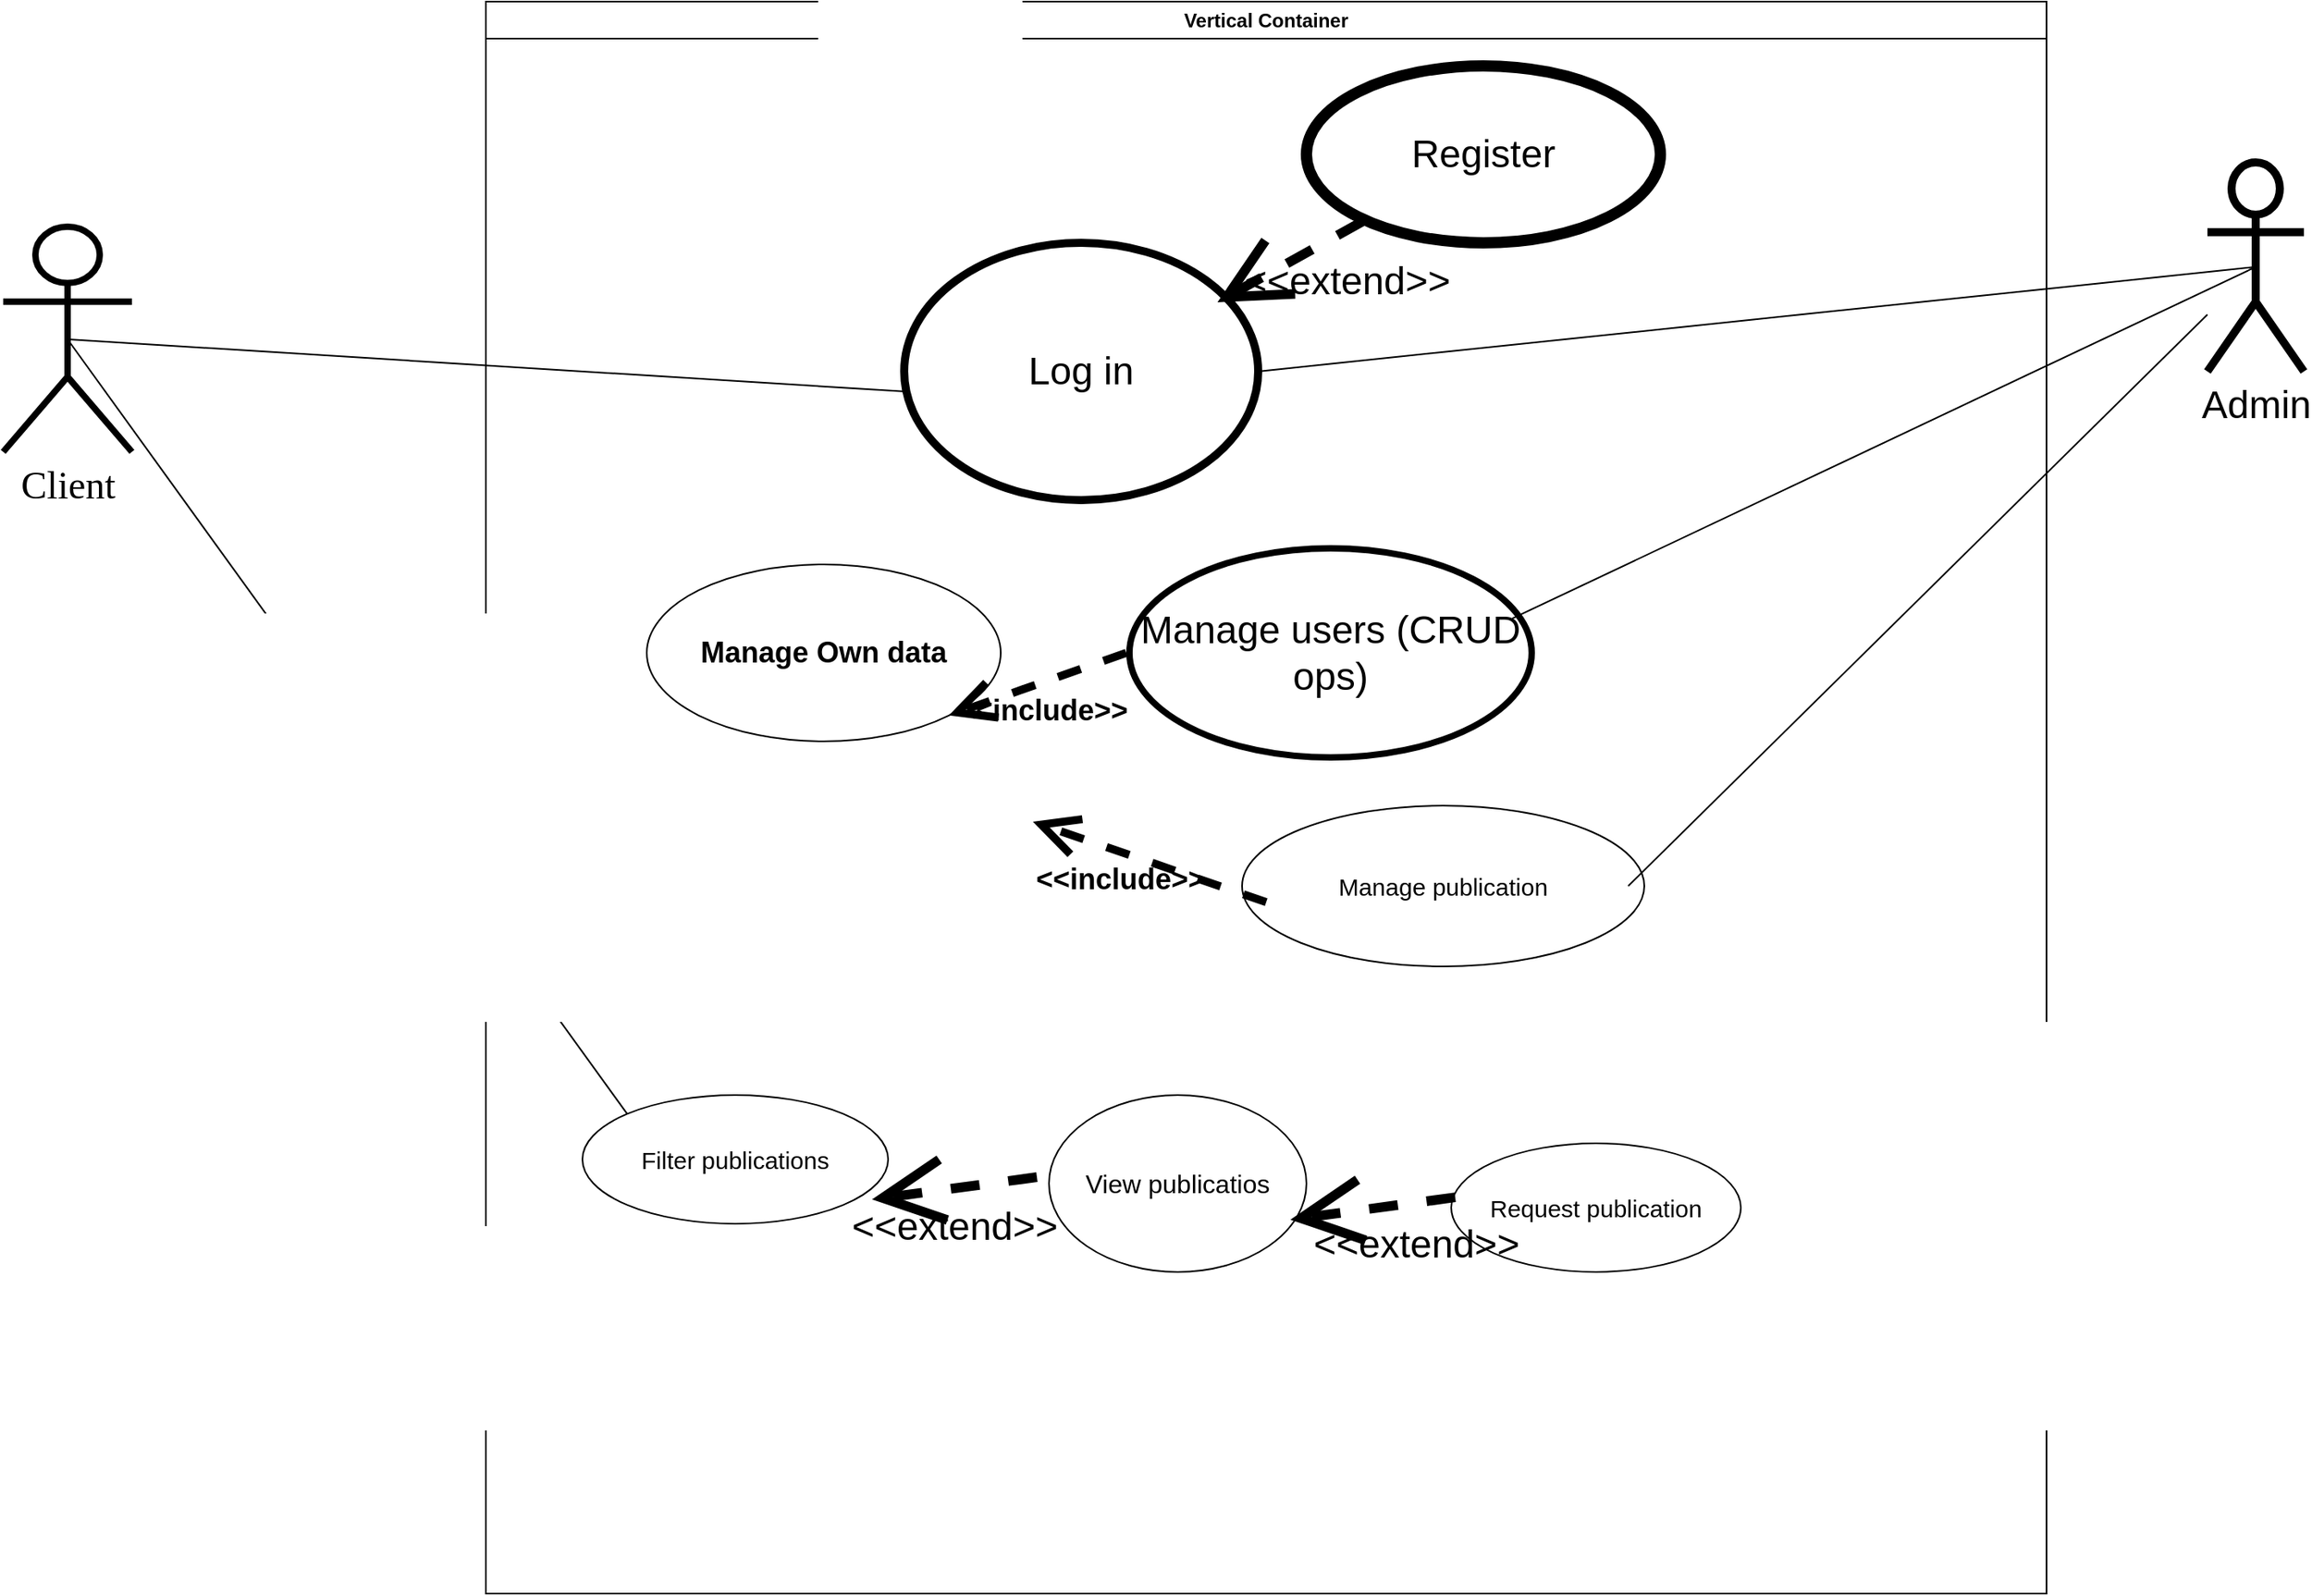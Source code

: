 <mxfile version="26.1.1">
  <diagram name="Page-1" id="VRi3XIfxqkQQI7xMkuqg">
    <mxGraphModel dx="1588" dy="1719" grid="1" gridSize="10" guides="1" tooltips="1" connect="1" arrows="1" fold="1" page="1" pageScale="1" pageWidth="1169" pageHeight="827" math="0" shadow="0">
      <root>
        <mxCell id="0" />
        <mxCell id="1" parent="0" />
        <mxCell id="XSoBLDAF2X4YTmIJwsgC-1" value="&lt;font face=&quot;Lucida Console&quot; style=&quot;font-size: 24px;&quot;&gt;Client&lt;/font&gt;" style="shape=umlActor;verticalLabelPosition=bottom;verticalAlign=top;html=1;outlineConnect=0;strokeWidth=4;" vertex="1" parent="1">
          <mxGeometry x="70" y="70" width="80" height="140" as="geometry" />
        </mxCell>
        <mxCell id="XSoBLDAF2X4YTmIJwsgC-4" value="Vertical Container" style="swimlane;whiteSpace=wrap;html=1;" vertex="1" parent="1">
          <mxGeometry x="370" y="-70" width="970" height="990" as="geometry" />
        </mxCell>
        <mxCell id="XSoBLDAF2X4YTmIJwsgC-6" value="&lt;font style=&quot;font-size: 24px;&quot;&gt;Log in&lt;/font&gt;" style="ellipse;whiteSpace=wrap;html=1;strokeWidth=5;" vertex="1" parent="XSoBLDAF2X4YTmIJwsgC-4">
          <mxGeometry x="260" y="150" width="220" height="160" as="geometry" />
        </mxCell>
        <mxCell id="XSoBLDAF2X4YTmIJwsgC-7" value="&lt;font style=&quot;font-size: 24px;&quot;&gt;Register&lt;/font&gt;" style="ellipse;whiteSpace=wrap;html=1;strokeWidth=7;" vertex="1" parent="XSoBLDAF2X4YTmIJwsgC-4">
          <mxGeometry x="510" y="40" width="220" height="110" as="geometry" />
        </mxCell>
        <mxCell id="XSoBLDAF2X4YTmIJwsgC-15" value="&lt;font style=&quot;font-size: 24px;&quot;&gt;&amp;lt;&amp;lt;extend&amp;gt;&amp;gt;&lt;/font&gt;" style="edgeStyle=none;html=1;startArrow=open;endArrow=none;startSize=32;verticalAlign=bottom;dashed=1;labelBackgroundColor=none;rounded=0;endSize=10;jumpSize=15;strokeWidth=6;exitX=0.885;exitY=0.231;exitDx=0;exitDy=0;exitPerimeter=0;" edge="1" parent="XSoBLDAF2X4YTmIJwsgC-4" source="XSoBLDAF2X4YTmIJwsgC-6" target="XSoBLDAF2X4YTmIJwsgC-7">
          <mxGeometry x="0.321" y="-43" width="160" relative="1" as="geometry">
            <mxPoint x="490" y="200" as="sourcePoint" />
            <mxPoint x="524.998" y="70.002" as="targetPoint" />
            <Array as="points" />
            <mxPoint x="-1" as="offset" />
          </mxGeometry>
        </mxCell>
        <mxCell id="XSoBLDAF2X4YTmIJwsgC-23" value="&lt;font style=&quot;font-size: 24px;&quot;&gt;Manage users (CRUD ops)&lt;/font&gt;" style="ellipse;whiteSpace=wrap;html=1;strokeWidth=4;perimeterSpacing=2;" vertex="1" parent="XSoBLDAF2X4YTmIJwsgC-4">
          <mxGeometry x="400" y="340" width="250" height="130" as="geometry" />
        </mxCell>
        <mxCell id="XSoBLDAF2X4YTmIJwsgC-42" value="&lt;font style=&quot;font-size: 18px;&quot;&gt;&lt;b&gt;Manage Own data&lt;/b&gt;&lt;/font&gt;" style="ellipse;whiteSpace=wrap;html=1;" vertex="1" parent="XSoBLDAF2X4YTmIJwsgC-4">
          <mxGeometry x="100" y="350" width="220" height="110" as="geometry" />
        </mxCell>
        <mxCell id="XSoBLDAF2X4YTmIJwsgC-48" value="&lt;b&gt;&lt;font style=&quot;font-size: 18px;&quot;&gt;&amp;lt;&amp;lt;include&amp;gt;&amp;gt;&lt;/font&gt;&lt;/b&gt;" style="html=1;verticalAlign=bottom;labelBackgroundColor=none;endArrow=open;endFill=0;dashed=1;rounded=0;entryX=1;entryY=1;entryDx=0;entryDy=0;endSize=18;startSize=4;fontSize=17;jumpSize=40;targetPerimeterSpacing=7;sourcePerimeterSpacing=1;strokeWidth=5;exitX=0;exitY=0.5;exitDx=0;exitDy=0;" edge="1" parent="XSoBLDAF2X4YTmIJwsgC-4" source="XSoBLDAF2X4YTmIJwsgC-23" target="XSoBLDAF2X4YTmIJwsgC-42">
          <mxGeometry x="0.138" y="30" width="160" relative="1" as="geometry">
            <mxPoint x="360" y="560" as="sourcePoint" />
            <mxPoint x="440" y="560" as="targetPoint" />
            <mxPoint x="1" as="offset" />
          </mxGeometry>
        </mxCell>
        <mxCell id="XSoBLDAF2X4YTmIJwsgC-50" value="&lt;font style=&quot;font-size: 15px;&quot;&gt;Filter publications&lt;/font&gt;" style="ellipse;whiteSpace=wrap;html=1;" vertex="1" parent="XSoBLDAF2X4YTmIJwsgC-4">
          <mxGeometry x="60" y="680" width="190" height="80" as="geometry" />
        </mxCell>
        <mxCell id="XSoBLDAF2X4YTmIJwsgC-51" value="&lt;font style=&quot;font-size: 16px;&quot;&gt;View publicatios&lt;/font&gt;" style="ellipse;whiteSpace=wrap;html=1;" vertex="1" parent="XSoBLDAF2X4YTmIJwsgC-4">
          <mxGeometry x="350" y="680" width="160" height="110" as="geometry" />
        </mxCell>
        <mxCell id="XSoBLDAF2X4YTmIJwsgC-53" value="&lt;font style=&quot;font-size: 15px;&quot;&gt;Request publication&lt;/font&gt;" style="ellipse;whiteSpace=wrap;html=1;" vertex="1" parent="XSoBLDAF2X4YTmIJwsgC-4">
          <mxGeometry x="600" y="710" width="180" height="80" as="geometry" />
        </mxCell>
        <mxCell id="XSoBLDAF2X4YTmIJwsgC-58" value="&lt;font style=&quot;font-size: 24px;&quot;&gt;&amp;lt;&amp;lt;extend&amp;gt;&amp;gt;&lt;/font&gt;" style="edgeStyle=none;html=1;startArrow=open;endArrow=none;startSize=32;verticalAlign=bottom;dashed=1;labelBackgroundColor=none;rounded=0;endSize=10;jumpSize=15;strokeWidth=6;" edge="1" parent="XSoBLDAF2X4YTmIJwsgC-4">
          <mxGeometry x="0.321" y="-43" width="160" relative="1" as="geometry">
            <mxPoint x="500" y="757.45" as="sourcePoint" />
            <mxPoint x="609.999" y="742.556" as="targetPoint" />
            <Array as="points" />
            <mxPoint x="-1" as="offset" />
          </mxGeometry>
        </mxCell>
        <mxCell id="XSoBLDAF2X4YTmIJwsgC-59" value="&lt;font style=&quot;font-size: 24px;&quot;&gt;&amp;lt;&amp;lt;extend&amp;gt;&amp;gt;&lt;/font&gt;" style="edgeStyle=none;html=1;startArrow=open;endArrow=none;startSize=32;verticalAlign=bottom;dashed=1;labelBackgroundColor=none;rounded=0;endSize=10;jumpSize=15;strokeWidth=6;" edge="1" parent="XSoBLDAF2X4YTmIJwsgC-4">
          <mxGeometry x="-0.192" y="-42" width="160" relative="1" as="geometry">
            <mxPoint x="240" y="744.89" as="sourcePoint" />
            <mxPoint x="349.999" y="729.996" as="targetPoint" />
            <Array as="points" />
            <mxPoint x="1" y="-1" as="offset" />
          </mxGeometry>
        </mxCell>
        <mxCell id="XSoBLDAF2X4YTmIJwsgC-60" value="&lt;font style=&quot;font-size: 15px;&quot;&gt;Manage publication&lt;/font&gt;" style="ellipse;whiteSpace=wrap;html=1;" vertex="1" parent="XSoBLDAF2X4YTmIJwsgC-4">
          <mxGeometry x="470" y="500" width="250" height="100" as="geometry" />
        </mxCell>
        <mxCell id="XSoBLDAF2X4YTmIJwsgC-61" value="&lt;b&gt;&lt;font style=&quot;font-size: 18px;&quot;&gt;&amp;lt;&amp;lt;include&amp;gt;&amp;gt;&lt;/font&gt;&lt;/b&gt;" style="html=1;verticalAlign=bottom;labelBackgroundColor=none;endArrow=open;endFill=0;dashed=1;rounded=0;endSize=18;startSize=4;fontSize=17;jumpSize=40;targetPerimeterSpacing=7;sourcePerimeterSpacing=1;strokeWidth=5;exitX=0;exitY=0.5;exitDx=0;exitDy=0;" edge="1" parent="XSoBLDAF2X4YTmIJwsgC-4">
          <mxGeometry x="0.138" y="30" width="160" relative="1" as="geometry">
            <mxPoint x="485" y="560" as="sourcePoint" />
            <mxPoint x="340" y="510" as="targetPoint" />
            <mxPoint x="1" as="offset" />
          </mxGeometry>
        </mxCell>
        <mxCell id="XSoBLDAF2X4YTmIJwsgC-66" value="" style="endArrow=none;html=1;rounded=0;" edge="1" parent="XSoBLDAF2X4YTmIJwsgC-4" target="XSoBLDAF2X4YTmIJwsgC-5">
          <mxGeometry width="50" height="50" relative="1" as="geometry">
            <mxPoint x="710" y="550" as="sourcePoint" />
            <mxPoint x="760" y="500" as="targetPoint" />
          </mxGeometry>
        </mxCell>
        <mxCell id="XSoBLDAF2X4YTmIJwsgC-5" value="&lt;font style=&quot;font-size: 24px;&quot;&gt;Admin&lt;/font&gt;" style="shape=umlActor;verticalLabelPosition=bottom;verticalAlign=top;html=1;outlineConnect=0;strokeWidth=5;" vertex="1" parent="1">
          <mxGeometry x="1440" y="30" width="60" height="130" as="geometry" />
        </mxCell>
        <mxCell id="XSoBLDAF2X4YTmIJwsgC-19" value="" style="endArrow=none;html=1;rounded=0;entryX=0.015;entryY=0.579;entryDx=0;entryDy=0;exitX=0.5;exitY=0.5;exitDx=0;exitDy=0;exitPerimeter=0;entryPerimeter=0;" edge="1" parent="1" source="XSoBLDAF2X4YTmIJwsgC-1" target="XSoBLDAF2X4YTmIJwsgC-6">
          <mxGeometry width="50" height="50" relative="1" as="geometry">
            <mxPoint x="300" y="340" as="sourcePoint" />
            <mxPoint x="350" y="290" as="targetPoint" />
          </mxGeometry>
        </mxCell>
        <mxCell id="XSoBLDAF2X4YTmIJwsgC-22" value="" style="endArrow=none;html=1;rounded=0;exitX=1;exitY=0.5;exitDx=0;exitDy=0;entryX=0.5;entryY=0.5;entryDx=0;entryDy=0;entryPerimeter=0;" edge="1" parent="1" source="XSoBLDAF2X4YTmIJwsgC-6" target="XSoBLDAF2X4YTmIJwsgC-5">
          <mxGeometry width="50" height="50" relative="1" as="geometry">
            <mxPoint x="910" y="310" as="sourcePoint" />
            <mxPoint x="960" y="260" as="targetPoint" />
            <Array as="points" />
          </mxGeometry>
        </mxCell>
        <mxCell id="XSoBLDAF2X4YTmIJwsgC-25" value="" style="endArrow=none;html=1;rounded=0;exitX=0.945;exitY=0.34;exitDx=0;exitDy=0;exitPerimeter=0;entryX=0.5;entryY=0.5;entryDx=0;entryDy=0;entryPerimeter=0;" edge="1" parent="1" source="XSoBLDAF2X4YTmIJwsgC-23" target="XSoBLDAF2X4YTmIJwsgC-5">
          <mxGeometry width="50" height="50" relative="1" as="geometry">
            <mxPoint x="1120" y="420" as="sourcePoint" />
            <mxPoint x="1170" y="370" as="targetPoint" />
          </mxGeometry>
        </mxCell>
        <mxCell id="XSoBLDAF2X4YTmIJwsgC-63" value="" style="endArrow=none;html=1;rounded=0;exitX=0;exitY=0;exitDx=0;exitDy=0;entryX=0.5;entryY=0.5;entryDx=0;entryDy=0;entryPerimeter=0;" edge="1" parent="1" source="XSoBLDAF2X4YTmIJwsgC-50" target="XSoBLDAF2X4YTmIJwsgC-1">
          <mxGeometry width="50" height="50" relative="1" as="geometry">
            <mxPoint x="110" y="270" as="sourcePoint" />
            <mxPoint x="150" y="160" as="targetPoint" />
          </mxGeometry>
        </mxCell>
      </root>
    </mxGraphModel>
  </diagram>
</mxfile>
